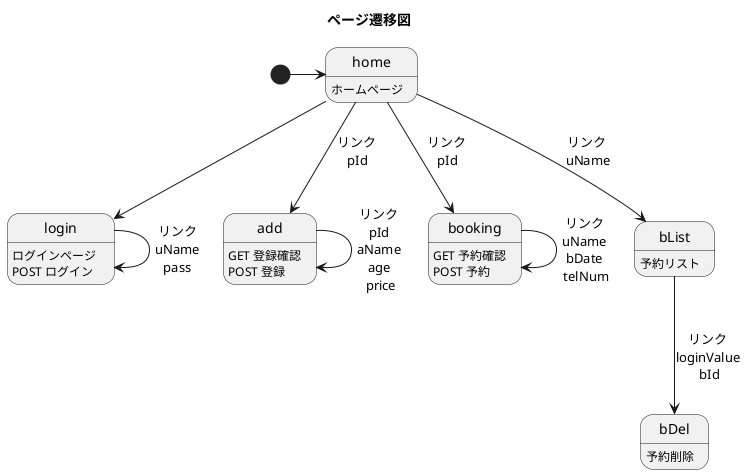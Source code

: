 @startuml
title ページ遷移図

home : ホームページ
login : ログインページ \nPOST ログイン
add : GET 登録確認\nPOST 登録
booking : GET 予約確認\nPOST 予約
bDel : 予約削除
bList : 予約リスト


[*] -> home
home --> login
login --> login : リンク\nuName\npass
home --> add : リンク \npId
add --> add : リンク \npId \naName \nage \nprice
home --> booking : リンク \npId
booking --> booking : リンク \nuName \nbDate \ntelNum
home --> bList : リンク \nuName
bList --> bDel : リンク \nloginValue \nbId


@enduml